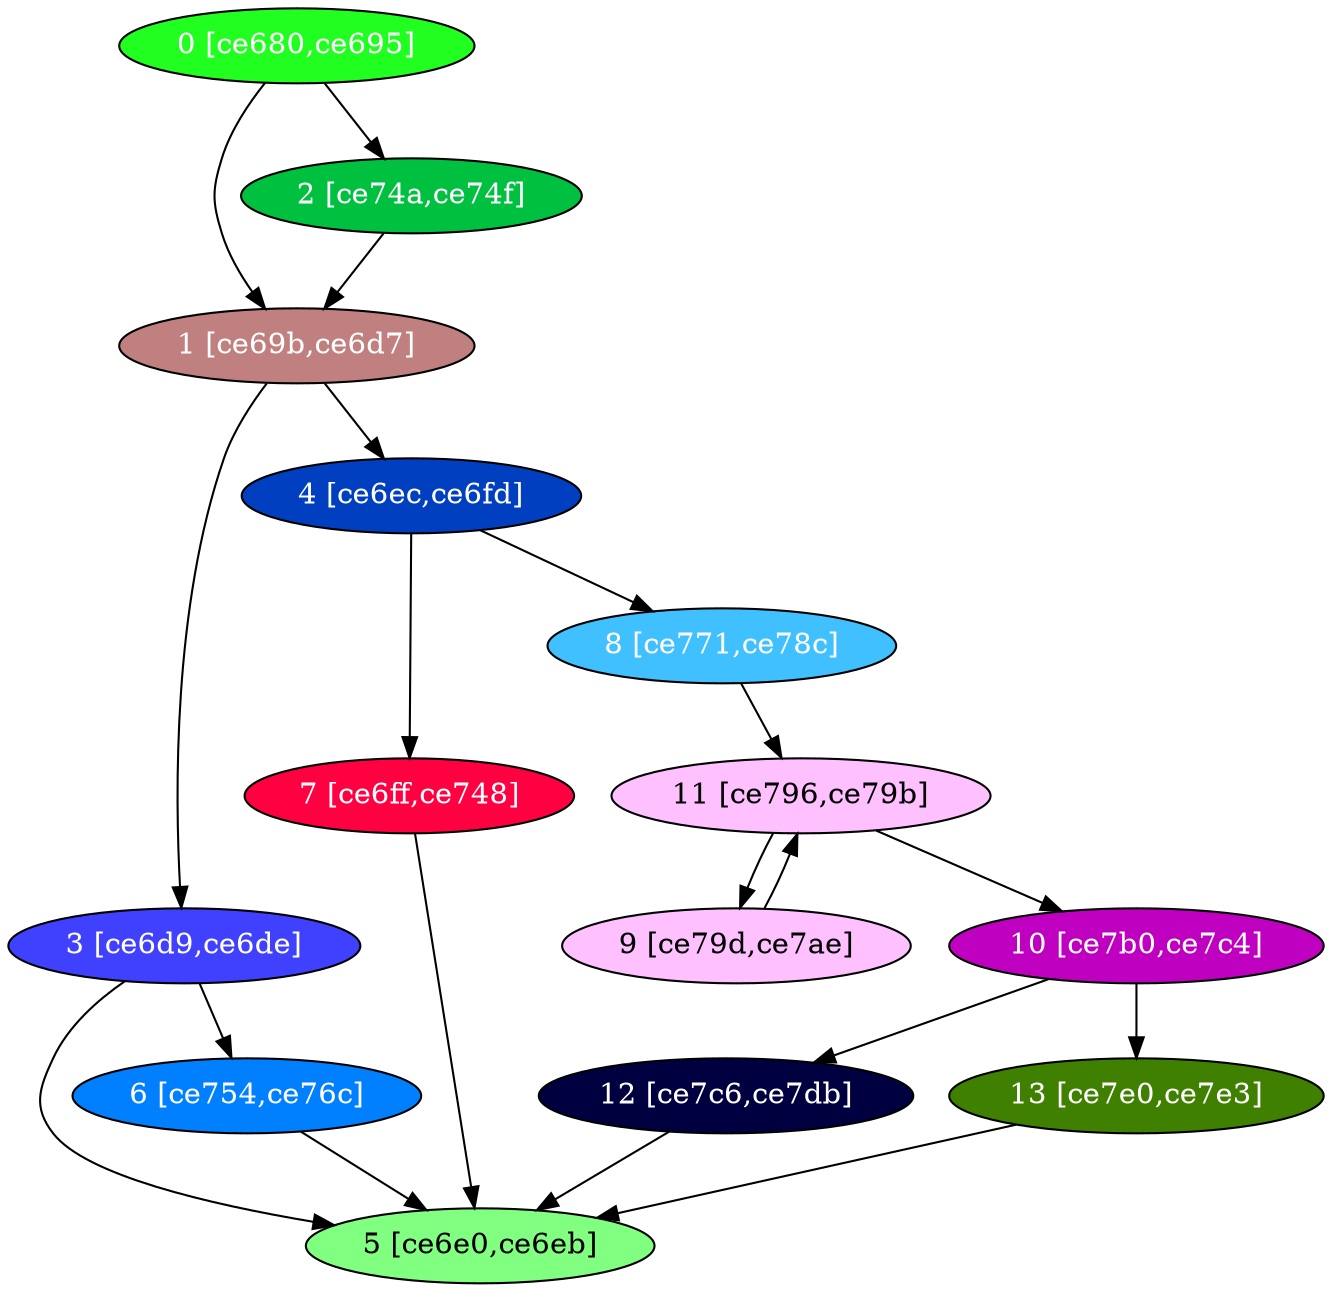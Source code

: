 diGraph libnss3{
	libnss3_0  [style=filled fillcolor="#20FF20" fontcolor="#ffffff" shape=oval label="0 [ce680,ce695]"]
	libnss3_1  [style=filled fillcolor="#C08080" fontcolor="#ffffff" shape=oval label="1 [ce69b,ce6d7]"]
	libnss3_2  [style=filled fillcolor="#00C040" fontcolor="#ffffff" shape=oval label="2 [ce74a,ce74f]"]
	libnss3_3  [style=filled fillcolor="#4040FF" fontcolor="#ffffff" shape=oval label="3 [ce6d9,ce6de]"]
	libnss3_4  [style=filled fillcolor="#0040C0" fontcolor="#ffffff" shape=oval label="4 [ce6ec,ce6fd]"]
	libnss3_5  [style=filled fillcolor="#80FF80" fontcolor="#000000" shape=oval label="5 [ce6e0,ce6eb]"]
	libnss3_6  [style=filled fillcolor="#0080FF" fontcolor="#ffffff" shape=oval label="6 [ce754,ce76c]"]
	libnss3_7  [style=filled fillcolor="#FF0040" fontcolor="#ffffff" shape=oval label="7 [ce6ff,ce748]"]
	libnss3_8  [style=filled fillcolor="#40C0FF" fontcolor="#ffffff" shape=oval label="8 [ce771,ce78c]"]
	libnss3_9  [style=filled fillcolor="#FFC0FF" fontcolor="#000000" shape=oval label="9 [ce79d,ce7ae]"]
	libnss3_a  [style=filled fillcolor="#C000C0" fontcolor="#ffffff" shape=oval label="10 [ce7b0,ce7c4]"]
	libnss3_b  [style=filled fillcolor="#FFC0FF" fontcolor="#000000" shape=oval label="11 [ce796,ce79b]"]
	libnss3_c  [style=filled fillcolor="#000040" fontcolor="#ffffff" shape=oval label="12 [ce7c6,ce7db]"]
	libnss3_d  [style=filled fillcolor="#408000" fontcolor="#ffffff" shape=oval label="13 [ce7e0,ce7e3]"]

	libnss3_0 -> libnss3_1
	libnss3_0 -> libnss3_2
	libnss3_1 -> libnss3_3
	libnss3_1 -> libnss3_4
	libnss3_2 -> libnss3_1
	libnss3_3 -> libnss3_5
	libnss3_3 -> libnss3_6
	libnss3_4 -> libnss3_7
	libnss3_4 -> libnss3_8
	libnss3_6 -> libnss3_5
	libnss3_7 -> libnss3_5
	libnss3_8 -> libnss3_b
	libnss3_9 -> libnss3_b
	libnss3_a -> libnss3_c
	libnss3_a -> libnss3_d
	libnss3_b -> libnss3_9
	libnss3_b -> libnss3_a
	libnss3_c -> libnss3_5
	libnss3_d -> libnss3_5
}